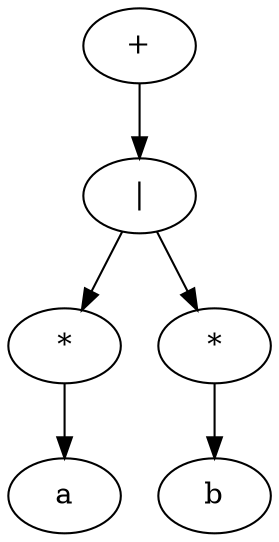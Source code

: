 digraph G {
node0 [label="+"];
node1 [label="|"];
node2 [label="*"];
node3 [label="a"];
node2 -> node3;
node1 -> node2;
node4 [label="*"];
node5 [label="b"];
node4 -> node5;
node1 -> node4;
node0 -> node1;
}
